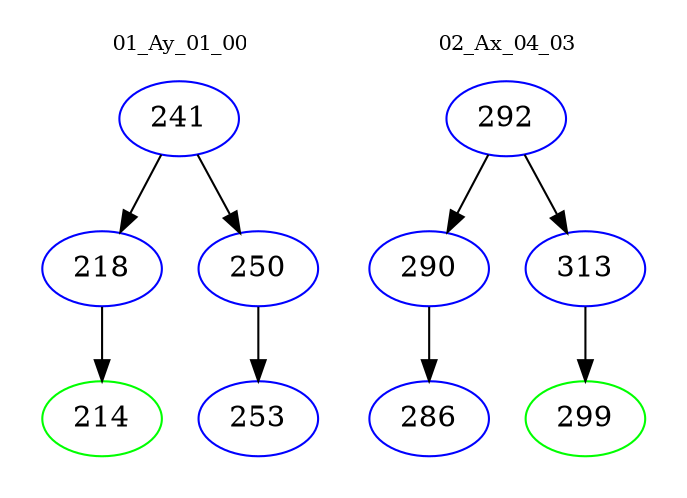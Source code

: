digraph{
subgraph cluster_0 {
color = white
label = "01_Ay_01_00";
fontsize=10;
T0_241 [label="241", color="blue"]
T0_241 -> T0_218 [color="black"]
T0_218 [label="218", color="blue"]
T0_218 -> T0_214 [color="black"]
T0_214 [label="214", color="green"]
T0_241 -> T0_250 [color="black"]
T0_250 [label="250", color="blue"]
T0_250 -> T0_253 [color="black"]
T0_253 [label="253", color="blue"]
}
subgraph cluster_1 {
color = white
label = "02_Ax_04_03";
fontsize=10;
T1_292 [label="292", color="blue"]
T1_292 -> T1_290 [color="black"]
T1_290 [label="290", color="blue"]
T1_290 -> T1_286 [color="black"]
T1_286 [label="286", color="blue"]
T1_292 -> T1_313 [color="black"]
T1_313 [label="313", color="blue"]
T1_313 -> T1_299 [color="black"]
T1_299 [label="299", color="green"]
}
}

